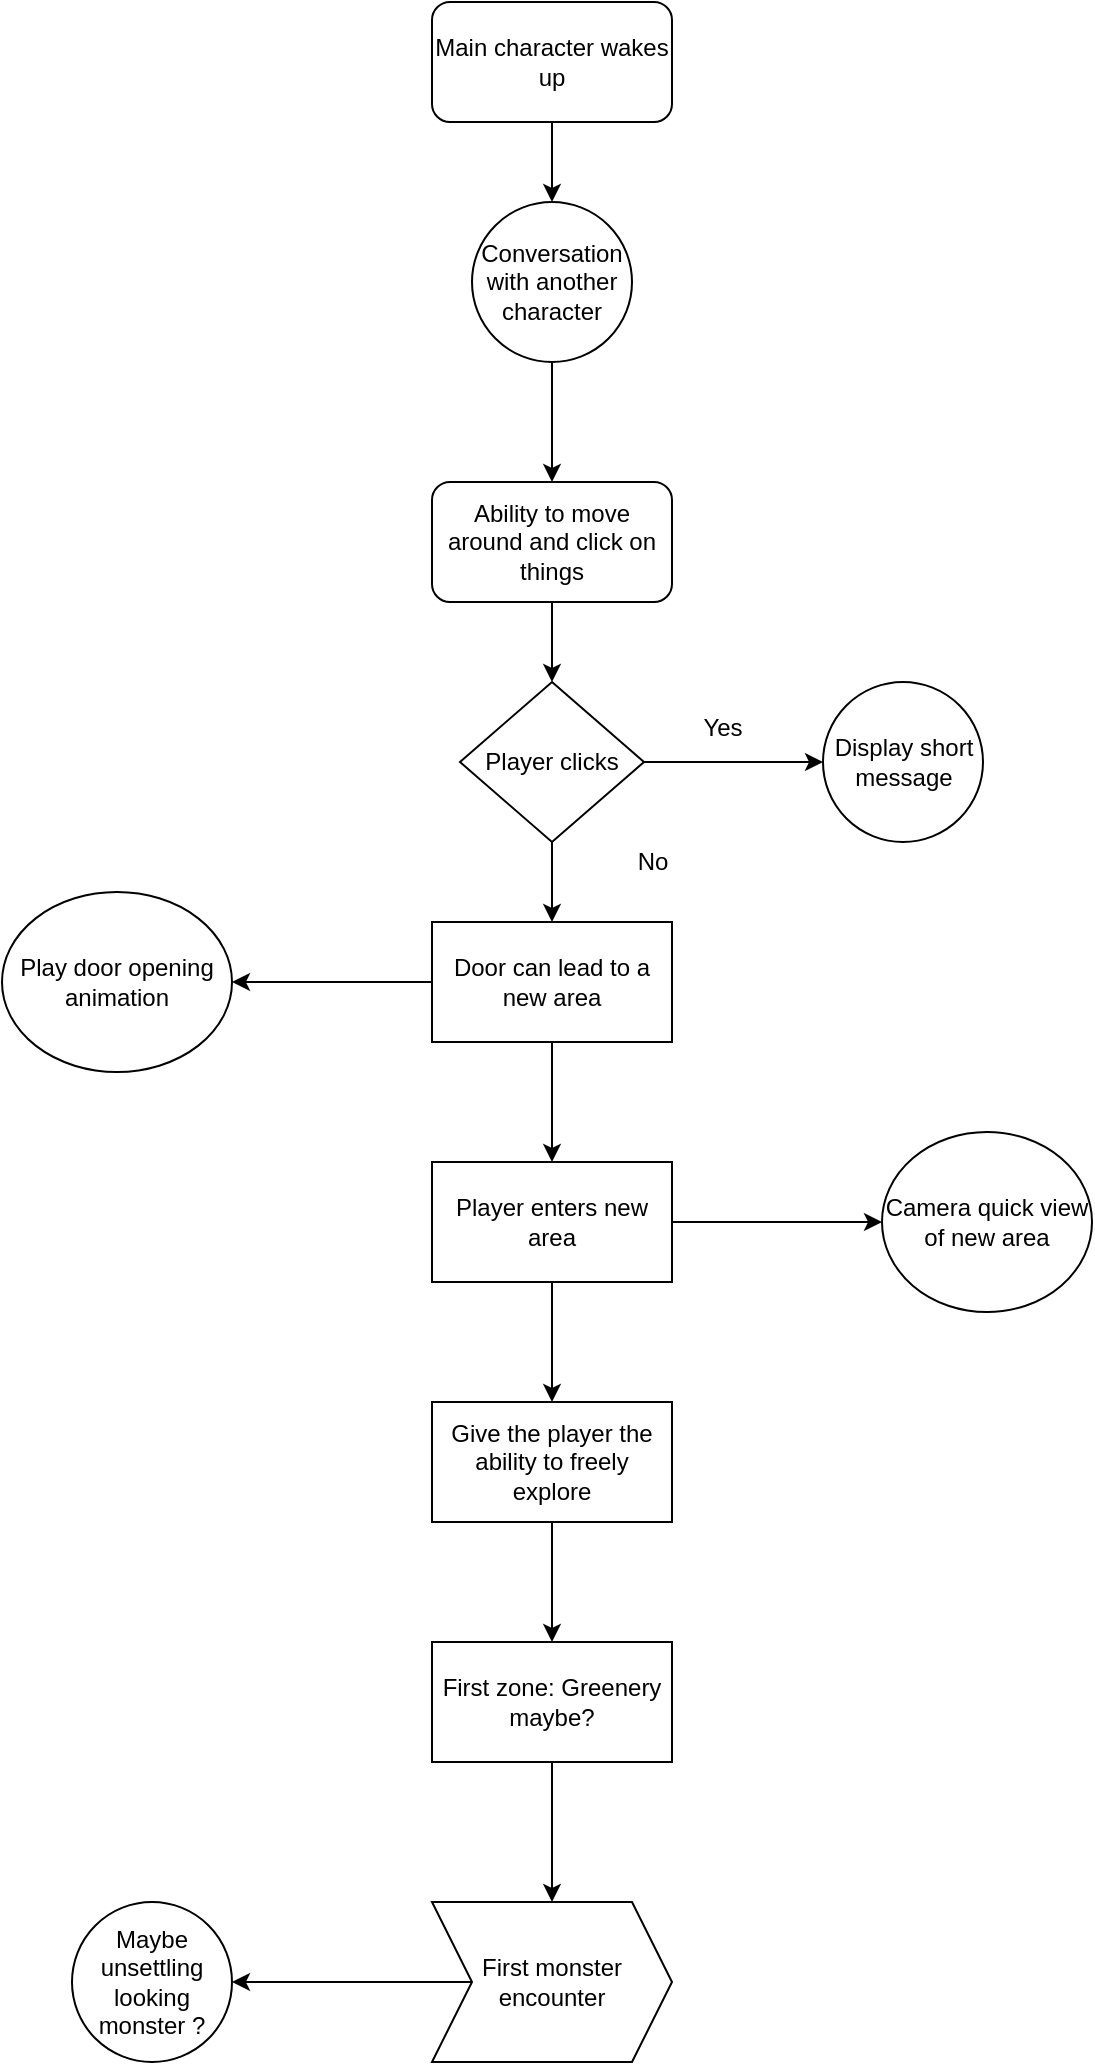 <mxfile version="24.8.3">
  <diagram name="Page-1" id="1GIaEnXw1OVsOHgeOdhA">
    <mxGraphModel dx="1185" dy="632" grid="1" gridSize="10" guides="1" tooltips="1" connect="1" arrows="1" fold="1" page="1" pageScale="1" pageWidth="850" pageHeight="1100" math="0" shadow="0">
      <root>
        <mxCell id="0" />
        <mxCell id="1" parent="0" />
        <mxCell id="5KCFoeUiekdsdQepZHM_-3" value="" style="edgeStyle=orthogonalEdgeStyle;rounded=0;orthogonalLoop=1;jettySize=auto;html=1;" parent="1" source="5KCFoeUiekdsdQepZHM_-1" target="5KCFoeUiekdsdQepZHM_-2" edge="1">
          <mxGeometry relative="1" as="geometry" />
        </mxCell>
        <mxCell id="5KCFoeUiekdsdQepZHM_-1" value="Main character wakes up" style="rounded=1;whiteSpace=wrap;html=1;" parent="1" vertex="1">
          <mxGeometry x="365" y="20" width="120" height="60" as="geometry" />
        </mxCell>
        <mxCell id="5KCFoeUiekdsdQepZHM_-5" value="" style="edgeStyle=orthogonalEdgeStyle;rounded=0;orthogonalLoop=1;jettySize=auto;html=1;" parent="1" source="5KCFoeUiekdsdQepZHM_-2" target="5KCFoeUiekdsdQepZHM_-4" edge="1">
          <mxGeometry relative="1" as="geometry" />
        </mxCell>
        <mxCell id="5KCFoeUiekdsdQepZHM_-2" value="Conversation with another character" style="ellipse;whiteSpace=wrap;html=1;rounded=1;" parent="1" vertex="1">
          <mxGeometry x="385" y="120" width="80" height="80" as="geometry" />
        </mxCell>
        <mxCell id="5KCFoeUiekdsdQepZHM_-11" style="edgeStyle=orthogonalEdgeStyle;rounded=0;orthogonalLoop=1;jettySize=auto;html=1;" parent="1" source="5KCFoeUiekdsdQepZHM_-4" target="5KCFoeUiekdsdQepZHM_-10" edge="1">
          <mxGeometry relative="1" as="geometry" />
        </mxCell>
        <mxCell id="5KCFoeUiekdsdQepZHM_-4" value="Ability to move around and click on things" style="whiteSpace=wrap;html=1;rounded=1;" parent="1" vertex="1">
          <mxGeometry x="365" y="260" width="120" height="60" as="geometry" />
        </mxCell>
        <mxCell id="5KCFoeUiekdsdQepZHM_-13" value="" style="edgeStyle=orthogonalEdgeStyle;rounded=0;orthogonalLoop=1;jettySize=auto;html=1;" parent="1" source="5KCFoeUiekdsdQepZHM_-10" target="5KCFoeUiekdsdQepZHM_-12" edge="1">
          <mxGeometry relative="1" as="geometry" />
        </mxCell>
        <mxCell id="5KCFoeUiekdsdQepZHM_-16" value="" style="edgeStyle=orthogonalEdgeStyle;rounded=0;orthogonalLoop=1;jettySize=auto;html=1;" parent="1" source="5KCFoeUiekdsdQepZHM_-10" target="5KCFoeUiekdsdQepZHM_-15" edge="1">
          <mxGeometry relative="1" as="geometry" />
        </mxCell>
        <mxCell id="5KCFoeUiekdsdQepZHM_-10" value="Player clicks" style="rhombus;whiteSpace=wrap;html=1;" parent="1" vertex="1">
          <mxGeometry x="379" y="360" width="92" height="80" as="geometry" />
        </mxCell>
        <mxCell id="5KCFoeUiekdsdQepZHM_-12" value="&lt;div&gt;Display short message&lt;/div&gt;" style="ellipse;whiteSpace=wrap;html=1;" parent="1" vertex="1">
          <mxGeometry x="560.5" y="360" width="80" height="80" as="geometry" />
        </mxCell>
        <mxCell id="5KCFoeUiekdsdQepZHM_-14" value="Yes" style="text;html=1;align=center;verticalAlign=middle;resizable=0;points=[];autosize=1;strokeColor=none;fillColor=none;" parent="1" vertex="1">
          <mxGeometry x="490" y="368" width="40" height="30" as="geometry" />
        </mxCell>
        <mxCell id="nmu_RtBM79Nrah6Di6ye-2" value="" style="edgeStyle=orthogonalEdgeStyle;rounded=0;orthogonalLoop=1;jettySize=auto;html=1;" parent="1" source="5KCFoeUiekdsdQepZHM_-15" target="nmu_RtBM79Nrah6Di6ye-1" edge="1">
          <mxGeometry relative="1" as="geometry" />
        </mxCell>
        <mxCell id="nmu_RtBM79Nrah6Di6ye-4" value="" style="edgeStyle=orthogonalEdgeStyle;rounded=0;orthogonalLoop=1;jettySize=auto;html=1;" parent="1" source="5KCFoeUiekdsdQepZHM_-15" target="nmu_RtBM79Nrah6Di6ye-3" edge="1">
          <mxGeometry relative="1" as="geometry" />
        </mxCell>
        <mxCell id="5KCFoeUiekdsdQepZHM_-15" value="Door can lead to a new area" style="whiteSpace=wrap;html=1;" parent="1" vertex="1">
          <mxGeometry x="365" y="480" width="120" height="60" as="geometry" />
        </mxCell>
        <mxCell id="5KCFoeUiekdsdQepZHM_-17" value="No" style="text;html=1;align=center;verticalAlign=middle;resizable=0;points=[];autosize=1;strokeColor=none;fillColor=none;" parent="1" vertex="1">
          <mxGeometry x="455" y="435" width="40" height="30" as="geometry" />
        </mxCell>
        <mxCell id="nmu_RtBM79Nrah6Di6ye-1" value="Play door opening animation" style="ellipse;whiteSpace=wrap;html=1;" parent="1" vertex="1">
          <mxGeometry x="150" y="465" width="115" height="90" as="geometry" />
        </mxCell>
        <mxCell id="nmu_RtBM79Nrah6Di6ye-6" value="" style="edgeStyle=orthogonalEdgeStyle;rounded=0;orthogonalLoop=1;jettySize=auto;html=1;" parent="1" source="nmu_RtBM79Nrah6Di6ye-3" target="nmu_RtBM79Nrah6Di6ye-5" edge="1">
          <mxGeometry relative="1" as="geometry" />
        </mxCell>
        <mxCell id="nmu_RtBM79Nrah6Di6ye-10" value="" style="edgeStyle=orthogonalEdgeStyle;rounded=0;orthogonalLoop=1;jettySize=auto;html=1;" parent="1" source="nmu_RtBM79Nrah6Di6ye-3" target="nmu_RtBM79Nrah6Di6ye-9" edge="1">
          <mxGeometry relative="1" as="geometry" />
        </mxCell>
        <mxCell id="nmu_RtBM79Nrah6Di6ye-3" value="Player enters new area" style="whiteSpace=wrap;html=1;" parent="1" vertex="1">
          <mxGeometry x="365" y="600" width="120" height="60" as="geometry" />
        </mxCell>
        <mxCell id="nmu_RtBM79Nrah6Di6ye-5" value="Camera quick view of new area" style="ellipse;whiteSpace=wrap;html=1;" parent="1" vertex="1">
          <mxGeometry x="590" y="585" width="105" height="90" as="geometry" />
        </mxCell>
        <mxCell id="cg1DQjYzUuZj5ZJGP0xP-2" value="" style="edgeStyle=orthogonalEdgeStyle;rounded=0;orthogonalLoop=1;jettySize=auto;html=1;" parent="1" source="nmu_RtBM79Nrah6Di6ye-9" target="cg1DQjYzUuZj5ZJGP0xP-1" edge="1">
          <mxGeometry relative="1" as="geometry" />
        </mxCell>
        <mxCell id="nmu_RtBM79Nrah6Di6ye-9" value="Give the player the ability to freely explore" style="whiteSpace=wrap;html=1;" parent="1" vertex="1">
          <mxGeometry x="365" y="720" width="120" height="60" as="geometry" />
        </mxCell>
        <mxCell id="xmn8ZIYs8Wee5Xut9ODS-2" value="" style="edgeStyle=orthogonalEdgeStyle;rounded=0;orthogonalLoop=1;jettySize=auto;html=1;" parent="1" source="cg1DQjYzUuZj5ZJGP0xP-1" target="xmn8ZIYs8Wee5Xut9ODS-1" edge="1">
          <mxGeometry relative="1" as="geometry" />
        </mxCell>
        <mxCell id="cg1DQjYzUuZj5ZJGP0xP-1" value="First zone: Greenery maybe?" style="whiteSpace=wrap;html=1;" parent="1" vertex="1">
          <mxGeometry x="365" y="840" width="120" height="60" as="geometry" />
        </mxCell>
        <mxCell id="QPjYyUaKe2Vzthkmlvb2-2" value="" style="edgeStyle=orthogonalEdgeStyle;rounded=0;orthogonalLoop=1;jettySize=auto;html=1;" edge="1" parent="1" source="xmn8ZIYs8Wee5Xut9ODS-1" target="QPjYyUaKe2Vzthkmlvb2-1">
          <mxGeometry relative="1" as="geometry" />
        </mxCell>
        <mxCell id="xmn8ZIYs8Wee5Xut9ODS-1" value="First monster encounter" style="shape=step;perimeter=stepPerimeter;whiteSpace=wrap;html=1;fixedSize=1;" parent="1" vertex="1">
          <mxGeometry x="365" y="970" width="120" height="80" as="geometry" />
        </mxCell>
        <mxCell id="QPjYyUaKe2Vzthkmlvb2-1" value="Maybe unsettling looking monster ?" style="ellipse;whiteSpace=wrap;html=1;" vertex="1" parent="1">
          <mxGeometry x="185" y="970" width="80" height="80" as="geometry" />
        </mxCell>
      </root>
    </mxGraphModel>
  </diagram>
</mxfile>
